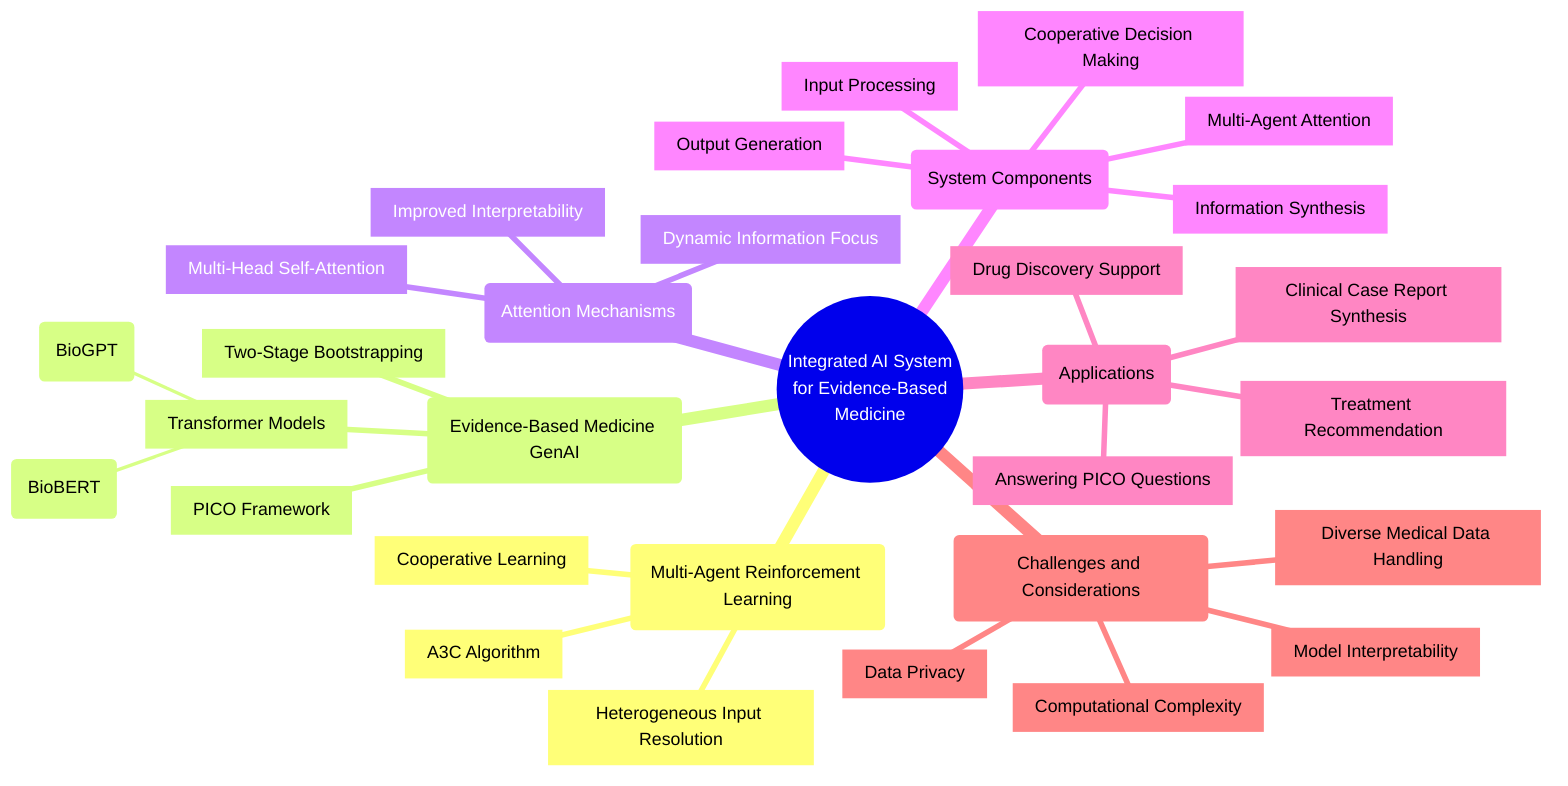 mindmap
  root((Integrated AI System
    for Evidence-Based
    Medicine))
    (Multi-Agent Reinforcement Learning)
      ::icon(fa fa-robot)
      [Cooperative Learning]
      [Heterogeneous Input Resolution]
      [A3C Algorithm]
    (Evidence-Based Medicine GenAI)
      ::icon(fa fa-dna)
      [PICO Framework]
      [Transformer Models]
        (BioBERT)
        (BioGPT)
      [Two-Stage Bootstrapping]
    (Attention Mechanisms)
      ::icon(fa fa-search)
      [Multi-Head Self-Attention]
      [Dynamic Information Focus]
      [Improved Interpretability]
    (System Components)
      ::icon(fa fa-cogs)
      [Input Processing]
      [Multi-Agent Attention]
      [Information Synthesis]
      [Cooperative Decision Making]
      [Output Generation]
    (Applications)
      ::icon(fa fa-hospital)
      [Answering PICO Questions]
      [Clinical Case Report Synthesis]
      [Treatment Recommendation]
      [Drug Discovery Support]
    (Challenges and Considerations)
      ::icon(fa fa-exclamation-triangle)
      [Computational Complexity]
      [Data Privacy]
      [Model Interpretability]
      [Diverse Medical Data Handling]
